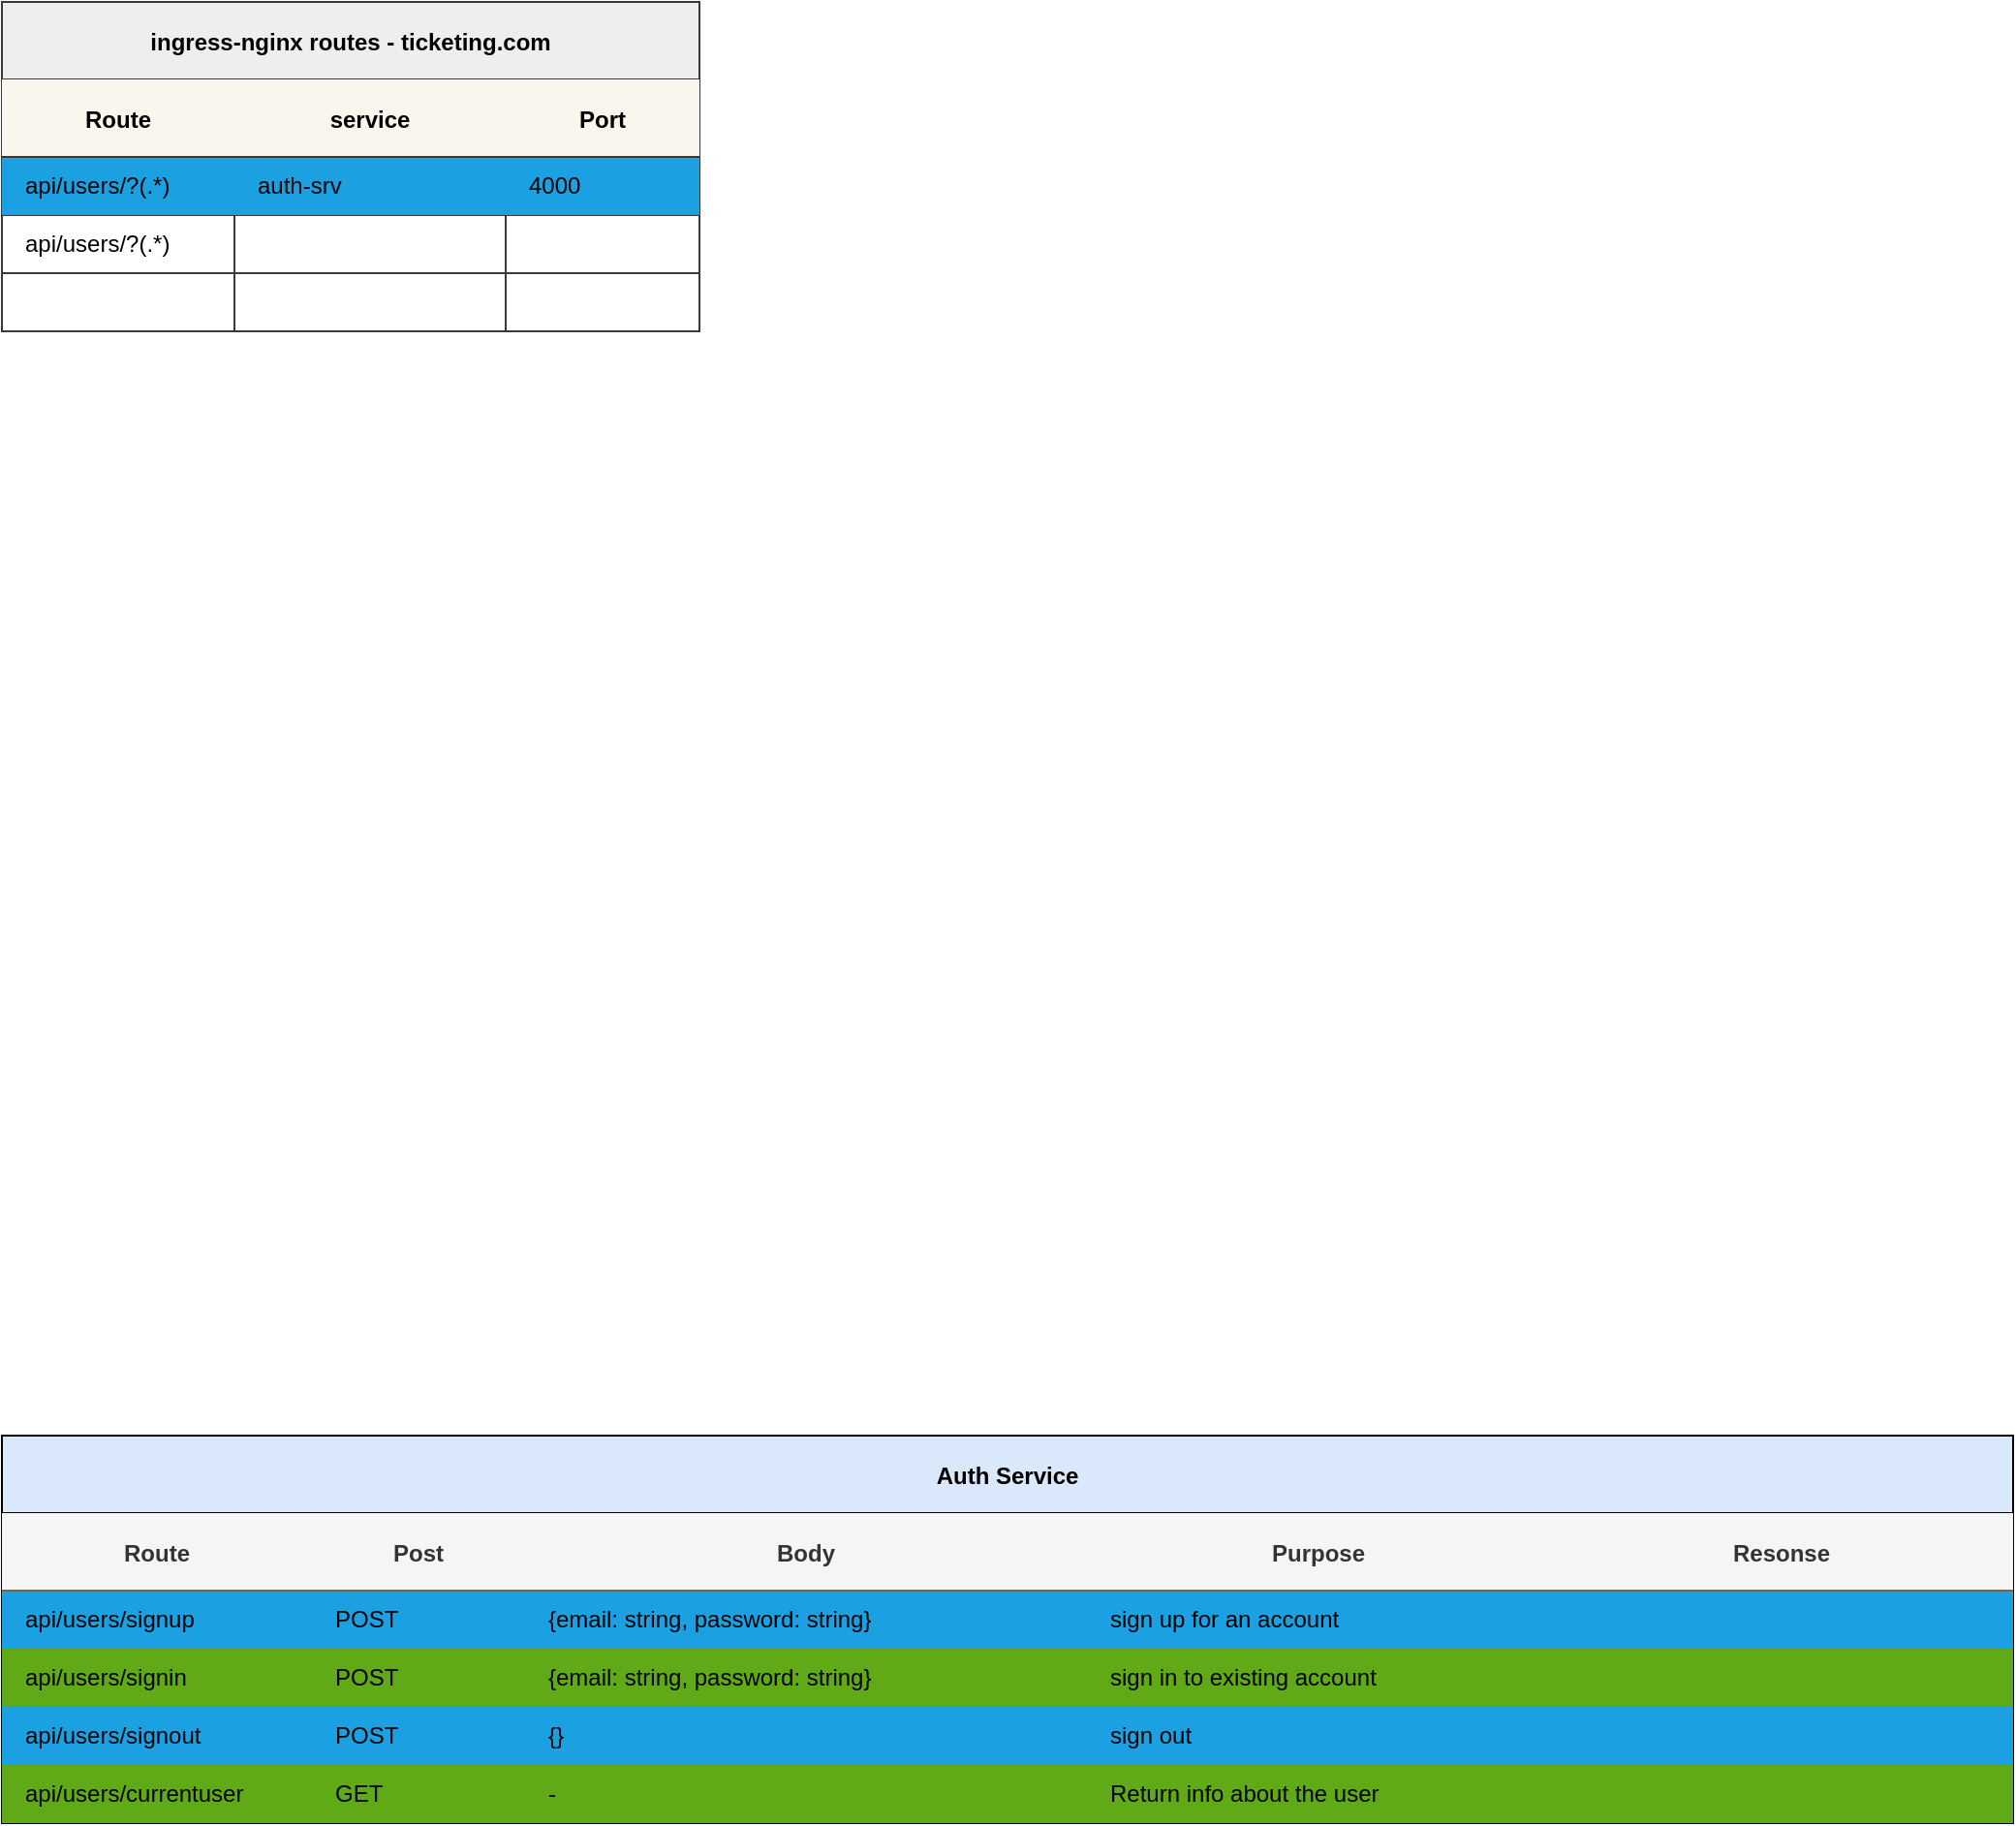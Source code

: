 <mxfile version="20.3.0" type="device"><diagram id="mntJQjvPHxx8cUNfUuE9" name="Page-1"><mxGraphModel dx="1668" dy="1967" grid="1" gridSize="10" guides="1" tooltips="1" connect="1" arrows="1" fold="1" page="1" pageScale="1" pageWidth="800" pageHeight="1422" math="0" shadow="0"><root><mxCell id="0"/><mxCell id="1" parent="0"/><mxCell id="F2--PeF_EO3D5SiZD_gH-31" value="Auth Service" style="shape=table;childLayout=tableLayout;startSize=40;collapsible=0;recursiveResize=0;expand=0;fontStyle=1;fillColor=#dae8fc;strokeColor=#000000;columnLines=1;rowLines=1;" parent="1" vertex="1"><mxGeometry x="-760" y="-620" width="1038" height="200" as="geometry"/></mxCell><mxCell id="F2--PeF_EO3D5SiZD_gH-32" value="" style="shape=tableRow;horizontal=0;startSize=0;swimlaneHead=0;swimlaneBody=0;top=0;left=0;bottom=0;right=0;dropTarget=0;fillColor=#1ba1e2;collapsible=0;recursiveResize=0;expand=0;fontStyle=1;fontColor=#ffffff;strokeColor=#000000;" parent="F2--PeF_EO3D5SiZD_gH-31" vertex="1"><mxGeometry y="40" width="1038" height="70" as="geometry"/></mxCell><mxCell id="F2--PeF_EO3D5SiZD_gH-33" value="Route" style="swimlane;swimlaneHead=0;swimlaneBody=0;fontStyle=0;connectable=0;fillColor=#f5f5f5;startSize=40;collapsible=0;recursiveResize=0;expand=0;fontStyle=1;fontColor=#333333;strokeColor=#666666;" parent="F2--PeF_EO3D5SiZD_gH-32" vertex="1"><mxGeometry width="160" height="70" as="geometry"><mxRectangle width="160" height="70" as="alternateBounds"/></mxGeometry></mxCell><mxCell id="F2--PeF_EO3D5SiZD_gH-65" value="api/users/signup" style="text;html=1;align=left;verticalAlign=middle;resizable=0;points=[];autosize=1;strokeColor=none;fillColor=none;" parent="F2--PeF_EO3D5SiZD_gH-33" vertex="1"><mxGeometry x="10" y="40" width="110" height="30" as="geometry"/></mxCell><mxCell id="F2--PeF_EO3D5SiZD_gH-34" value="Post" style="swimlane;swimlaneHead=0;swimlaneBody=0;fontStyle=0;connectable=0;fillColor=#f5f5f5;startSize=40;collapsible=0;recursiveResize=0;expand=0;fontStyle=1;fontColor=#333333;strokeColor=#666666;" parent="F2--PeF_EO3D5SiZD_gH-32" vertex="1"><mxGeometry x="160" width="110" height="70" as="geometry"><mxRectangle width="110" height="70" as="alternateBounds"/></mxGeometry></mxCell><mxCell id="F2--PeF_EO3D5SiZD_gH-75" value="POST" style="text;html=1;align=left;verticalAlign=middle;resizable=0;points=[];autosize=1;strokeColor=none;fillColor=none;" parent="F2--PeF_EO3D5SiZD_gH-34" vertex="1"><mxGeometry x="10" y="40" width="60" height="30" as="geometry"/></mxCell><mxCell id="F2--PeF_EO3D5SiZD_gH-35" value="Body" style="swimlane;swimlaneHead=0;swimlaneBody=0;fontStyle=0;connectable=0;fillColor=#f5f5f5;startSize=40;collapsible=0;recursiveResize=0;expand=0;fontStyle=1;fontColor=#333333;strokeColor=#666666;" parent="F2--PeF_EO3D5SiZD_gH-32" vertex="1"><mxGeometry x="270" width="290" height="70" as="geometry"><mxRectangle width="290" height="70" as="alternateBounds"/></mxGeometry></mxCell><mxCell id="F2--PeF_EO3D5SiZD_gH-105" value="{email: string, password: string}" style="text;html=1;align=left;verticalAlign=middle;resizable=0;points=[];autosize=1;strokeColor=none;fillColor=none;" parent="F2--PeF_EO3D5SiZD_gH-35" vertex="1"><mxGeometry x="10" y="40" width="190" height="30" as="geometry"/></mxCell><mxCell id="F2--PeF_EO3D5SiZD_gH-60" value="Purpose" style="swimlane;swimlaneHead=0;swimlaneBody=0;fontStyle=0;connectable=0;fillColor=#f5f5f5;startSize=40;collapsible=0;recursiveResize=0;expand=0;fontStyle=1;fontColor=#333333;strokeColor=#666666;" parent="F2--PeF_EO3D5SiZD_gH-32" vertex="1"><mxGeometry x="560" width="239" height="70" as="geometry"><mxRectangle width="239" height="70" as="alternateBounds"/></mxGeometry></mxCell><mxCell id="F2--PeF_EO3D5SiZD_gH-110" value="sign up for an account" style="text;html=1;align=left;verticalAlign=middle;resizable=0;points=[];autosize=1;strokeColor=none;fillColor=none;" parent="F2--PeF_EO3D5SiZD_gH-60" vertex="1"><mxGeometry x="10" y="40" width="140" height="30" as="geometry"/></mxCell><mxCell id="nYm-6Jrio5wI8oLsO3cn-1" value="Resonse" style="swimlane;swimlaneHead=0;swimlaneBody=0;fontStyle=0;connectable=0;fillColor=#f5f5f5;startSize=40;collapsible=0;recursiveResize=0;expand=0;fontStyle=1;fontColor=#333333;strokeColor=#666666;" vertex="1" parent="F2--PeF_EO3D5SiZD_gH-32"><mxGeometry x="799" width="239" height="70" as="geometry"><mxRectangle width="239" height="70" as="alternateBounds"/></mxGeometry></mxCell><mxCell id="F2--PeF_EO3D5SiZD_gH-36" value="" style="shape=tableRow;horizontal=0;startSize=0;swimlaneHead=0;swimlaneBody=0;top=0;left=0;bottom=0;right=0;dropTarget=0;fillColor=#60a917;collapsible=0;recursiveResize=0;expand=0;fontStyle=1;fontColor=#ffffff;strokeColor=#2D7600;" parent="F2--PeF_EO3D5SiZD_gH-31" vertex="1"><mxGeometry y="110" width="1038" height="30" as="geometry"/></mxCell><mxCell id="F2--PeF_EO3D5SiZD_gH-37" value="" style="swimlane;swimlaneHead=0;swimlaneBody=0;fontStyle=0;connectable=0;fillColor=none;startSize=0;collapsible=0;recursiveResize=0;expand=0;fontStyle=1;" parent="F2--PeF_EO3D5SiZD_gH-36" vertex="1"><mxGeometry width="160" height="30" as="geometry"><mxRectangle width="160" height="30" as="alternateBounds"/></mxGeometry></mxCell><mxCell id="F2--PeF_EO3D5SiZD_gH-71" value="api/users/signin" style="text;html=1;align=left;verticalAlign=middle;resizable=0;points=[];autosize=1;strokeColor=none;fillColor=none;" parent="F2--PeF_EO3D5SiZD_gH-37" vertex="1"><mxGeometry x="10" width="110" height="30" as="geometry"/></mxCell><mxCell id="F2--PeF_EO3D5SiZD_gH-38" value="" style="swimlane;swimlaneHead=0;swimlaneBody=0;fontStyle=0;connectable=0;fillColor=none;startSize=0;collapsible=0;recursiveResize=0;expand=0;fontStyle=1;" parent="F2--PeF_EO3D5SiZD_gH-36" vertex="1"><mxGeometry x="160" width="110" height="30" as="geometry"><mxRectangle width="110" height="30" as="alternateBounds"/></mxGeometry></mxCell><mxCell id="F2--PeF_EO3D5SiZD_gH-102" value="POST" style="text;html=1;align=left;verticalAlign=middle;resizable=0;points=[];autosize=1;strokeColor=none;fillColor=none;" parent="F2--PeF_EO3D5SiZD_gH-38" vertex="1"><mxGeometry x="10" width="60" height="30" as="geometry"/></mxCell><mxCell id="F2--PeF_EO3D5SiZD_gH-39" value="" style="swimlane;swimlaneHead=0;swimlaneBody=0;fontStyle=0;connectable=0;fillColor=#e1d5e7;startSize=0;collapsible=0;recursiveResize=0;expand=0;fontStyle=1;strokeColor=#000000;" parent="F2--PeF_EO3D5SiZD_gH-36" vertex="1"><mxGeometry x="270" width="290" height="30" as="geometry"><mxRectangle width="290" height="30" as="alternateBounds"/></mxGeometry></mxCell><mxCell id="F2--PeF_EO3D5SiZD_gH-106" value="{email: string, password: string}" style="text;html=1;align=left;verticalAlign=middle;resizable=0;points=[];autosize=1;strokeColor=none;fillColor=none;" parent="F2--PeF_EO3D5SiZD_gH-39" vertex="1"><mxGeometry x="10" width="190" height="30" as="geometry"/></mxCell><mxCell id="F2--PeF_EO3D5SiZD_gH-61" style="swimlane;swimlaneHead=0;swimlaneBody=0;fontStyle=0;connectable=0;fillColor=none;startSize=0;collapsible=0;recursiveResize=0;expand=0;fontStyle=1;" parent="F2--PeF_EO3D5SiZD_gH-36" vertex="1"><mxGeometry x="560" width="239" height="30" as="geometry"><mxRectangle width="239" height="30" as="alternateBounds"/></mxGeometry></mxCell><mxCell id="F2--PeF_EO3D5SiZD_gH-145" value="sign in to existing account&amp;nbsp;" style="text;html=1;align=left;verticalAlign=middle;resizable=0;points=[];autosize=1;strokeColor=none;fillColor=none;" parent="F2--PeF_EO3D5SiZD_gH-61" vertex="1"><mxGeometry x="10" width="160" height="30" as="geometry"/></mxCell><mxCell id="nYm-6Jrio5wI8oLsO3cn-2" style="swimlane;swimlaneHead=0;swimlaneBody=0;fontStyle=0;connectable=0;fillColor=none;startSize=0;collapsible=0;recursiveResize=0;expand=0;fontStyle=1;" vertex="1" parent="F2--PeF_EO3D5SiZD_gH-36"><mxGeometry x="799" width="239" height="30" as="geometry"><mxRectangle width="239" height="30" as="alternateBounds"/></mxGeometry></mxCell><mxCell id="F2--PeF_EO3D5SiZD_gH-40" value="" style="shape=tableRow;horizontal=0;startSize=0;swimlaneHead=0;swimlaneBody=0;top=0;left=0;bottom=0;right=0;dropTarget=0;fillColor=#1ba1e2;collapsible=0;recursiveResize=0;expand=0;fontStyle=1;fontColor=#ffffff;strokeColor=#006EAF;" parent="F2--PeF_EO3D5SiZD_gH-31" vertex="1"><mxGeometry y="140" width="1038" height="30" as="geometry"/></mxCell><mxCell id="F2--PeF_EO3D5SiZD_gH-41" value="" style="swimlane;swimlaneHead=0;swimlaneBody=0;fontStyle=0;connectable=0;fillColor=none;startSize=0;collapsible=0;recursiveResize=0;expand=0;fontStyle=1;" parent="F2--PeF_EO3D5SiZD_gH-40" vertex="1"><mxGeometry width="160" height="30" as="geometry"><mxRectangle width="160" height="30" as="alternateBounds"/></mxGeometry></mxCell><mxCell id="F2--PeF_EO3D5SiZD_gH-72" value="api/users/signout" style="text;html=1;align=left;verticalAlign=middle;resizable=0;points=[];autosize=1;strokeColor=none;fillColor=none;" parent="F2--PeF_EO3D5SiZD_gH-41" vertex="1"><mxGeometry x="10" width="110" height="30" as="geometry"/></mxCell><mxCell id="F2--PeF_EO3D5SiZD_gH-42" value="" style="swimlane;swimlaneHead=0;swimlaneBody=0;fontStyle=0;connectable=0;fillColor=none;startSize=0;collapsible=0;recursiveResize=0;expand=0;fontStyle=1;" parent="F2--PeF_EO3D5SiZD_gH-40" vertex="1"><mxGeometry x="160" width="110" height="30" as="geometry"><mxRectangle width="110" height="30" as="alternateBounds"/></mxGeometry></mxCell><mxCell id="F2--PeF_EO3D5SiZD_gH-103" value="POST" style="text;html=1;align=left;verticalAlign=middle;resizable=0;points=[];autosize=1;strokeColor=none;fillColor=none;" parent="F2--PeF_EO3D5SiZD_gH-42" vertex="1"><mxGeometry x="10" width="60" height="30" as="geometry"/></mxCell><mxCell id="F2--PeF_EO3D5SiZD_gH-43" value="" style="swimlane;swimlaneHead=0;swimlaneBody=0;fontStyle=0;connectable=0;fillColor=none;startSize=0;collapsible=0;recursiveResize=0;expand=0;fontStyle=1;" parent="F2--PeF_EO3D5SiZD_gH-40" vertex="1"><mxGeometry x="270" width="290" height="30" as="geometry"><mxRectangle width="290" height="30" as="alternateBounds"/></mxGeometry></mxCell><mxCell id="F2--PeF_EO3D5SiZD_gH-107" value="{}" style="text;html=1;align=left;verticalAlign=middle;resizable=0;points=[];autosize=1;strokeColor=none;fillColor=none;" parent="F2--PeF_EO3D5SiZD_gH-43" vertex="1"><mxGeometry x="10" width="30" height="30" as="geometry"/></mxCell><mxCell id="F2--PeF_EO3D5SiZD_gH-62" style="swimlane;swimlaneHead=0;swimlaneBody=0;fontStyle=0;connectable=0;fillColor=default;startSize=0;collapsible=0;recursiveResize=0;expand=0;fontStyle=1;fontColor=#ffffff;strokeColor=#006EAF;" parent="F2--PeF_EO3D5SiZD_gH-40" vertex="1"><mxGeometry x="560" width="239" height="30" as="geometry"><mxRectangle width="239" height="30" as="alternateBounds"/></mxGeometry></mxCell><mxCell id="F2--PeF_EO3D5SiZD_gH-146" value="sign out" style="text;html=1;align=left;verticalAlign=middle;resizable=0;points=[];autosize=1;strokeColor=none;fillColor=none;" parent="F2--PeF_EO3D5SiZD_gH-62" vertex="1"><mxGeometry x="10" width="70" height="30" as="geometry"/></mxCell><mxCell id="nYm-6Jrio5wI8oLsO3cn-3" style="swimlane;swimlaneHead=0;swimlaneBody=0;fontStyle=0;connectable=0;fillColor=default;startSize=0;collapsible=0;recursiveResize=0;expand=0;fontStyle=1;fontColor=#ffffff;strokeColor=#006EAF;" vertex="1" parent="F2--PeF_EO3D5SiZD_gH-40"><mxGeometry x="799" width="239" height="30" as="geometry"><mxRectangle width="239" height="30" as="alternateBounds"/></mxGeometry></mxCell><mxCell id="F2--PeF_EO3D5SiZD_gH-66" style="shape=tableRow;horizontal=0;startSize=0;swimlaneHead=0;swimlaneBody=0;top=0;left=0;bottom=0;right=0;dropTarget=0;fillColor=#60a917;collapsible=0;recursiveResize=0;expand=0;fontStyle=1;fontColor=#ffffff;strokeColor=#2D7600;" parent="F2--PeF_EO3D5SiZD_gH-31" vertex="1"><mxGeometry y="170" width="1038" height="30" as="geometry"/></mxCell><mxCell id="F2--PeF_EO3D5SiZD_gH-67" style="swimlane;swimlaneHead=0;swimlaneBody=0;fontStyle=0;connectable=0;fillColor=none;startSize=0;collapsible=0;recursiveResize=0;expand=0;fontStyle=1;" parent="F2--PeF_EO3D5SiZD_gH-66" vertex="1"><mxGeometry width="160" height="30" as="geometry"><mxRectangle width="160" height="30" as="alternateBounds"/></mxGeometry></mxCell><mxCell id="F2--PeF_EO3D5SiZD_gH-73" value="api/users/currentuser" style="text;html=1;align=left;verticalAlign=middle;resizable=0;points=[];autosize=1;strokeColor=none;fillColor=none;" parent="F2--PeF_EO3D5SiZD_gH-67" vertex="1"><mxGeometry x="10" width="140" height="30" as="geometry"/></mxCell><mxCell id="F2--PeF_EO3D5SiZD_gH-68" style="swimlane;swimlaneHead=0;swimlaneBody=0;fontStyle=0;connectable=0;fillColor=none;startSize=0;collapsible=0;recursiveResize=0;expand=0;fontStyle=1;" parent="F2--PeF_EO3D5SiZD_gH-66" vertex="1"><mxGeometry x="160" width="110" height="30" as="geometry"><mxRectangle width="110" height="30" as="alternateBounds"/></mxGeometry></mxCell><mxCell id="F2--PeF_EO3D5SiZD_gH-104" value="GET" style="text;html=1;align=left;verticalAlign=middle;resizable=0;points=[];autosize=1;strokeColor=none;fillColor=none;" parent="F2--PeF_EO3D5SiZD_gH-68" vertex="1"><mxGeometry x="10" width="50" height="30" as="geometry"/></mxCell><mxCell id="F2--PeF_EO3D5SiZD_gH-69" style="swimlane;swimlaneHead=0;swimlaneBody=0;fontStyle=0;connectable=0;fillColor=none;startSize=0;collapsible=0;recursiveResize=0;expand=0;fontStyle=1;" parent="F2--PeF_EO3D5SiZD_gH-66" vertex="1"><mxGeometry x="270" width="290" height="30" as="geometry"><mxRectangle width="290" height="30" as="alternateBounds"/></mxGeometry></mxCell><mxCell id="F2--PeF_EO3D5SiZD_gH-108" value="-" style="text;html=1;align=left;verticalAlign=middle;resizable=0;points=[];autosize=1;strokeColor=none;fillColor=none;" parent="F2--PeF_EO3D5SiZD_gH-69" vertex="1"><mxGeometry x="10" width="30" height="30" as="geometry"/></mxCell><mxCell id="F2--PeF_EO3D5SiZD_gH-70" style="swimlane;swimlaneHead=0;swimlaneBody=0;fontStyle=0;connectable=0;fillColor=none;startSize=0;collapsible=0;recursiveResize=0;expand=0;fontStyle=1;" parent="F2--PeF_EO3D5SiZD_gH-66" vertex="1"><mxGeometry x="560" width="239" height="30" as="geometry"><mxRectangle width="239" height="30" as="alternateBounds"/></mxGeometry></mxCell><mxCell id="F2--PeF_EO3D5SiZD_gH-147" value="Return info about the user" style="text;html=1;align=left;verticalAlign=middle;resizable=0;points=[];autosize=1;strokeColor=none;fillColor=none;" parent="F2--PeF_EO3D5SiZD_gH-70" vertex="1"><mxGeometry x="10" width="160" height="30" as="geometry"/></mxCell><mxCell id="nYm-6Jrio5wI8oLsO3cn-4" style="swimlane;swimlaneHead=0;swimlaneBody=0;fontStyle=0;connectable=0;fillColor=none;startSize=0;collapsible=0;recursiveResize=0;expand=0;fontStyle=1;" vertex="1" parent="F2--PeF_EO3D5SiZD_gH-66"><mxGeometry x="799" width="239" height="30" as="geometry"><mxRectangle width="239" height="30" as="alternateBounds"/></mxGeometry></mxCell><mxCell id="F2--PeF_EO3D5SiZD_gH-165" value="ingress-nginx routes - ticketing.com" style="shape=table;childLayout=tableLayout;startSize=40;collapsible=0;recursiveResize=0;expand=0;fontStyle=1;strokeColor=#36393d;fillColor=#eeeeee;" parent="1" vertex="1"><mxGeometry x="-760" y="-1360" width="360" height="170" as="geometry"/></mxCell><mxCell id="F2--PeF_EO3D5SiZD_gH-166" value="" style="shape=tableRow;horizontal=0;startSize=0;swimlaneHead=0;swimlaneBody=0;top=0;left=0;bottom=0;right=0;dropTarget=0;fillColor=#1ba1e2;collapsible=0;recursiveResize=0;expand=0;fontStyle=1;strokeColor=#006EAF;fontColor=#ffffff;" parent="F2--PeF_EO3D5SiZD_gH-165" vertex="1"><mxGeometry y="40" width="360" height="70" as="geometry"/></mxCell><mxCell id="F2--PeF_EO3D5SiZD_gH-167" value="Route" style="swimlane;swimlaneHead=0;swimlaneBody=0;fontStyle=0;connectable=0;fillColor=#f9f7ed;startSize=40;collapsible=0;recursiveResize=0;expand=0;fontStyle=1;strokeColor=#36393d;" parent="F2--PeF_EO3D5SiZD_gH-166" vertex="1"><mxGeometry width="120" height="70" as="geometry"><mxRectangle width="120" height="70" as="alternateBounds"/></mxGeometry></mxCell><mxCell id="F2--PeF_EO3D5SiZD_gH-178" value="api/users/?(.*)" style="text;html=1;align=left;verticalAlign=middle;resizable=0;points=[];autosize=1;strokeColor=none;fillColor=none;" parent="F2--PeF_EO3D5SiZD_gH-167" vertex="1"><mxGeometry x="10" y="40" width="100" height="30" as="geometry"/></mxCell><mxCell id="F2--PeF_EO3D5SiZD_gH-168" value="service" style="swimlane;swimlaneHead=0;swimlaneBody=0;fontStyle=0;connectable=0;fillColor=#f9f7ed;startSize=40;collapsible=0;recursiveResize=0;expand=0;fontStyle=1;strokeColor=#36393d;swimlaneFillColor=none;gradientColor=none;" parent="F2--PeF_EO3D5SiZD_gH-166" vertex="1"><mxGeometry x="120" width="140" height="70" as="geometry"><mxRectangle width="140" height="70" as="alternateBounds"/></mxGeometry></mxCell><mxCell id="F2--PeF_EO3D5SiZD_gH-179" value="auth-srv" style="text;html=1;align=left;verticalAlign=middle;resizable=0;points=[];autosize=1;strokeColor=none;fillColor=none;" parent="F2--PeF_EO3D5SiZD_gH-168" vertex="1"><mxGeometry x="10" y="40" width="70" height="30" as="geometry"/></mxCell><mxCell id="F2--PeF_EO3D5SiZD_gH-169" value="Port" style="swimlane;swimlaneHead=0;swimlaneBody=0;fontStyle=0;connectable=0;fillColor=#f9f7ed;startSize=40;collapsible=0;recursiveResize=0;expand=0;fontStyle=1;strokeColor=#36393d;gradientColor=none;swimlaneFillColor=none;" parent="F2--PeF_EO3D5SiZD_gH-166" vertex="1"><mxGeometry x="260" width="100" height="70" as="geometry"><mxRectangle width="100" height="70" as="alternateBounds"/></mxGeometry></mxCell><mxCell id="F2--PeF_EO3D5SiZD_gH-180" value="4000" style="text;html=1;align=left;verticalAlign=middle;resizable=0;points=[];autosize=1;strokeColor=none;fillColor=none;" parent="F2--PeF_EO3D5SiZD_gH-169" vertex="1"><mxGeometry x="10" y="40" width="50" height="30" as="geometry"/></mxCell><mxCell id="F2--PeF_EO3D5SiZD_gH-170" value="" style="shape=tableRow;horizontal=0;startSize=0;swimlaneHead=0;swimlaneBody=0;top=0;left=0;bottom=0;right=0;dropTarget=0;fillColor=none;collapsible=0;recursiveResize=0;expand=0;fontStyle=1;strokeColor=#000000;" parent="F2--PeF_EO3D5SiZD_gH-165" vertex="1"><mxGeometry y="110" width="360" height="30" as="geometry"/></mxCell><mxCell id="F2--PeF_EO3D5SiZD_gH-171" value="" style="swimlane;swimlaneHead=0;swimlaneBody=0;fontStyle=0;connectable=0;fillColor=none;startSize=0;collapsible=0;recursiveResize=0;expand=0;fontStyle=1;strokeColor=#000000;" parent="F2--PeF_EO3D5SiZD_gH-170" vertex="1"><mxGeometry width="120" height="30" as="geometry"><mxRectangle width="120" height="30" as="alternateBounds"/></mxGeometry></mxCell><mxCell id="F2--PeF_EO3D5SiZD_gH-181" value="api/users/?(.*)" style="text;html=1;align=left;verticalAlign=middle;resizable=0;points=[];autosize=1;strokeColor=none;fillColor=none;" parent="F2--PeF_EO3D5SiZD_gH-171" vertex="1"><mxGeometry x="10" width="100" height="30" as="geometry"/></mxCell><mxCell id="F2--PeF_EO3D5SiZD_gH-172" value="" style="swimlane;swimlaneHead=0;swimlaneBody=0;fontStyle=0;connectable=0;fillColor=none;startSize=0;collapsible=0;recursiveResize=0;expand=0;fontStyle=1;strokeColor=#000000;" parent="F2--PeF_EO3D5SiZD_gH-170" vertex="1"><mxGeometry x="120" width="140" height="30" as="geometry"><mxRectangle width="140" height="30" as="alternateBounds"/></mxGeometry></mxCell><mxCell id="F2--PeF_EO3D5SiZD_gH-173" value="" style="swimlane;swimlaneHead=0;swimlaneBody=0;fontStyle=0;connectable=0;fillColor=none;startSize=0;collapsible=0;recursiveResize=0;expand=0;fontStyle=1;strokeColor=#000000;swimlaneFillColor=none;" parent="F2--PeF_EO3D5SiZD_gH-170" vertex="1"><mxGeometry x="260" width="100" height="30" as="geometry"><mxRectangle width="100" height="30" as="alternateBounds"/></mxGeometry></mxCell><mxCell id="F2--PeF_EO3D5SiZD_gH-182" style="shape=tableRow;horizontal=0;startSize=0;swimlaneHead=0;swimlaneBody=0;top=0;left=0;bottom=0;right=0;dropTarget=0;fillColor=none;collapsible=0;recursiveResize=0;expand=0;fontStyle=1;strokeColor=#000000;" parent="F2--PeF_EO3D5SiZD_gH-165" vertex="1"><mxGeometry y="140" width="360" height="30" as="geometry"/></mxCell><mxCell id="F2--PeF_EO3D5SiZD_gH-183" style="swimlane;swimlaneHead=0;swimlaneBody=0;fontStyle=0;connectable=0;fillColor=none;startSize=0;collapsible=0;recursiveResize=0;expand=0;fontStyle=1;strokeColor=#000000;" parent="F2--PeF_EO3D5SiZD_gH-182" vertex="1"><mxGeometry width="120" height="30" as="geometry"><mxRectangle width="120" height="30" as="alternateBounds"/></mxGeometry></mxCell><mxCell id="F2--PeF_EO3D5SiZD_gH-184" style="swimlane;swimlaneHead=0;swimlaneBody=0;fontStyle=0;connectable=0;fillColor=none;startSize=0;collapsible=0;recursiveResize=0;expand=0;fontStyle=1;strokeColor=#000000;" parent="F2--PeF_EO3D5SiZD_gH-182" vertex="1"><mxGeometry x="120" width="140" height="30" as="geometry"><mxRectangle width="140" height="30" as="alternateBounds"/></mxGeometry></mxCell><mxCell id="F2--PeF_EO3D5SiZD_gH-185" style="swimlane;swimlaneHead=0;swimlaneBody=0;fontStyle=0;connectable=0;fillColor=none;startSize=0;collapsible=0;recursiveResize=0;expand=0;fontStyle=1;strokeColor=#000000;" parent="F2--PeF_EO3D5SiZD_gH-182" vertex="1"><mxGeometry x="260" width="100" height="30" as="geometry"><mxRectangle width="100" height="30" as="alternateBounds"/></mxGeometry></mxCell></root></mxGraphModel></diagram></mxfile>